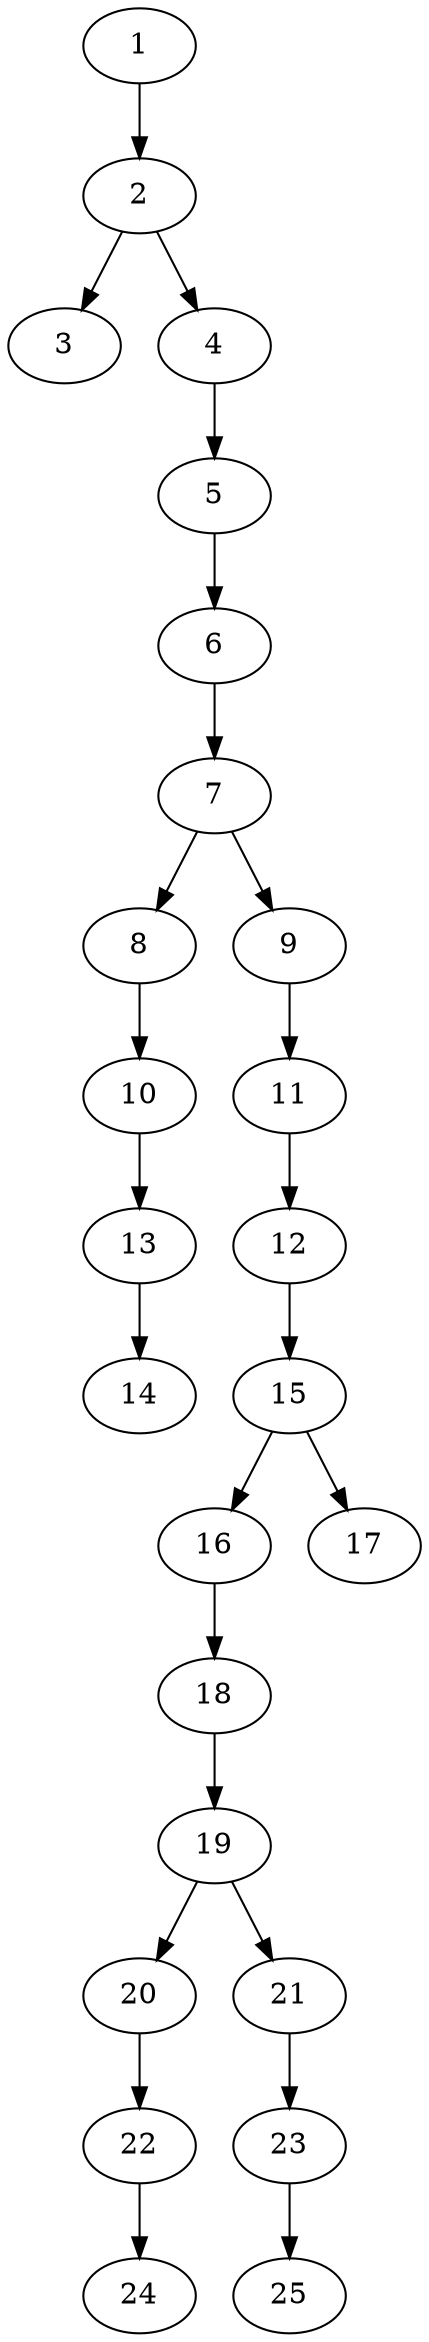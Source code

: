 // DAG automatically generated by daggen at Thu Oct  3 14:00:40 2019
// ./daggen --dot -n 25 --ccr 0.3 --fat 0.3 --regular 0.9 --density 0.5 --mindata 5242880 --maxdata 52428800 
digraph G {
  1 [size="42424320", alpha="0.18", expect_size="12727296"] 
  1 -> 2 [size ="12727296"]
  2 [size="73243307", alpha="0.14", expect_size="21972992"] 
  2 -> 3 [size ="21972992"]
  2 -> 4 [size ="21972992"]
  3 [size="170697387", alpha="0.03", expect_size="51209216"] 
  4 [size="166229333", alpha="0.05", expect_size="49868800"] 
  4 -> 5 [size ="49868800"]
  5 [size="152203947", alpha="0.09", expect_size="45661184"] 
  5 -> 6 [size ="45661184"]
  6 [size="169437867", alpha="0.03", expect_size="50831360"] 
  6 -> 7 [size ="50831360"]
  7 [size="46305280", alpha="0.05", expect_size="13891584"] 
  7 -> 8 [size ="13891584"]
  7 -> 9 [size ="13891584"]
  8 [size="130280107", alpha="0.02", expect_size="39084032"] 
  8 -> 10 [size ="39084032"]
  9 [size="94726827", alpha="0.04", expect_size="28418048"] 
  9 -> 11 [size ="28418048"]
  10 [size="126259200", alpha="0.19", expect_size="37877760"] 
  10 -> 13 [size ="37877760"]
  11 [size="55623680", alpha="0.04", expect_size="16687104"] 
  11 -> 12 [size ="16687104"]
  12 [size="39297707", alpha="0.07", expect_size="11789312"] 
  12 -> 15 [size ="11789312"]
  13 [size="150623573", alpha="0.06", expect_size="45187072"] 
  13 -> 14 [size ="45187072"]
  14 [size="172438187", alpha="0.01", expect_size="51731456"] 
  15 [size="57746773", alpha="0.01", expect_size="17324032"] 
  15 -> 16 [size ="17324032"]
  15 -> 17 [size ="17324032"]
  16 [size="128942080", alpha="0.06", expect_size="38682624"] 
  16 -> 18 [size ="38682624"]
  17 [size="151845547", alpha="0.18", expect_size="45553664"] 
  18 [size="32344747", alpha="0.01", expect_size="9703424"] 
  18 -> 19 [size ="9703424"]
  19 [size="45878613", alpha="0.03", expect_size="13763584"] 
  19 -> 20 [size ="13763584"]
  19 -> 21 [size ="13763584"]
  20 [size="80138240", alpha="0.00", expect_size="24041472"] 
  20 -> 22 [size ="24041472"]
  21 [size="75250347", alpha="0.00", expect_size="22575104"] 
  21 -> 23 [size ="22575104"]
  22 [size="109045760", alpha="0.08", expect_size="32713728"] 
  22 -> 24 [size ="32713728"]
  23 [size="166632107", alpha="0.14", expect_size="49989632"] 
  23 -> 25 [size ="49989632"]
  24 [size="56244907", alpha="0.20", expect_size="16873472"] 
  25 [size="66225493", alpha="0.02", expect_size="19867648"] 
}
